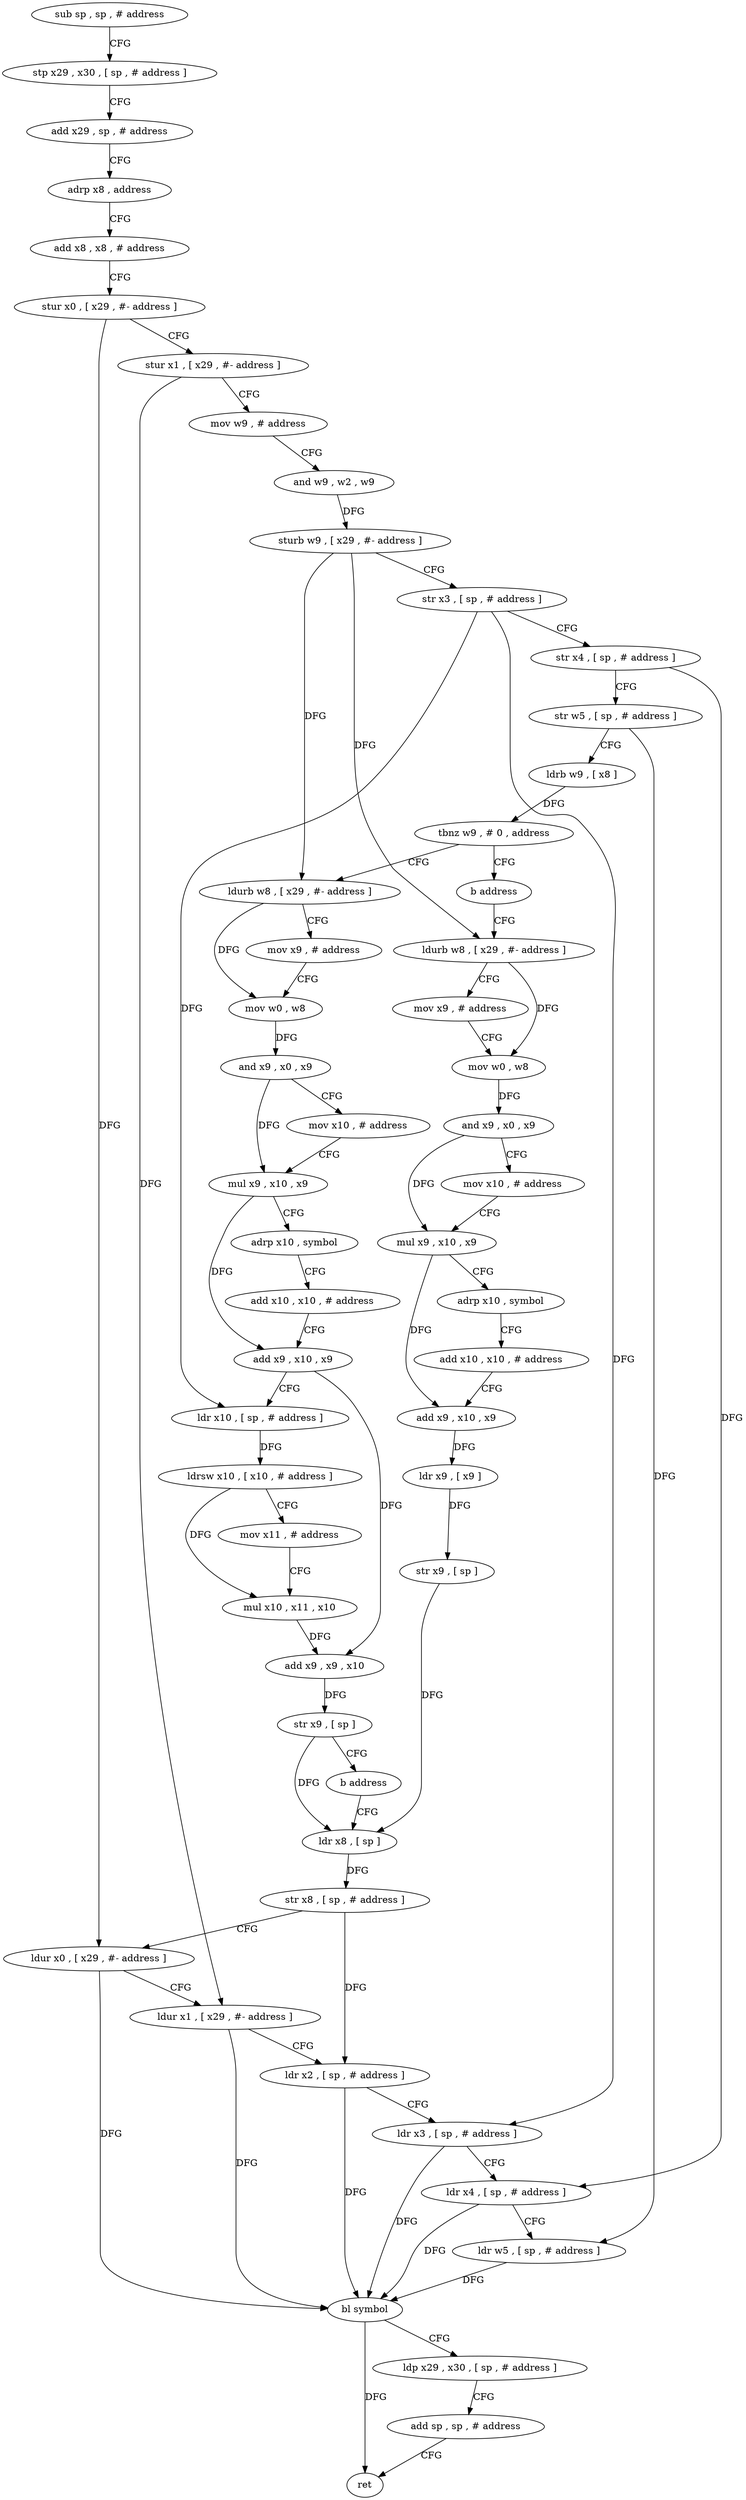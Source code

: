 digraph "func" {
"4252772" [label = "sub sp , sp , # address" ]
"4252776" [label = "stp x29 , x30 , [ sp , # address ]" ]
"4252780" [label = "add x29 , sp , # address" ]
"4252784" [label = "adrp x8 , address" ]
"4252788" [label = "add x8 , x8 , # address" ]
"4252792" [label = "stur x0 , [ x29 , #- address ]" ]
"4252796" [label = "stur x1 , [ x29 , #- address ]" ]
"4252800" [label = "mov w9 , # address" ]
"4252804" [label = "and w9 , w2 , w9" ]
"4252808" [label = "sturb w9 , [ x29 , #- address ]" ]
"4252812" [label = "str x3 , [ sp , # address ]" ]
"4252816" [label = "str x4 , [ sp , # address ]" ]
"4252820" [label = "str w5 , [ sp , # address ]" ]
"4252824" [label = "ldrb w9 , [ x8 ]" ]
"4252828" [label = "tbnz w9 , # 0 , address" ]
"4252836" [label = "ldurb w8 , [ x29 , #- address ]" ]
"4252832" [label = "b address" ]
"4252840" [label = "mov x9 , # address" ]
"4252844" [label = "mov w0 , w8" ]
"4252848" [label = "and x9 , x0 , x9" ]
"4252852" [label = "mov x10 , # address" ]
"4252856" [label = "mul x9 , x10 , x9" ]
"4252860" [label = "adrp x10 , symbol" ]
"4252864" [label = "add x10 , x10 , # address" ]
"4252868" [label = "add x9 , x10 , x9" ]
"4252872" [label = "ldr x10 , [ sp , # address ]" ]
"4252876" [label = "ldrsw x10 , [ x10 , # address ]" ]
"4252880" [label = "mov x11 , # address" ]
"4252884" [label = "mul x10 , x11 , x10" ]
"4252888" [label = "add x9 , x9 , x10" ]
"4252892" [label = "str x9 , [ sp ]" ]
"4252896" [label = "b address" ]
"4252944" [label = "ldr x8 , [ sp ]" ]
"4252900" [label = "ldurb w8 , [ x29 , #- address ]" ]
"4252948" [label = "str x8 , [ sp , # address ]" ]
"4252952" [label = "ldur x0 , [ x29 , #- address ]" ]
"4252956" [label = "ldur x1 , [ x29 , #- address ]" ]
"4252960" [label = "ldr x2 , [ sp , # address ]" ]
"4252964" [label = "ldr x3 , [ sp , # address ]" ]
"4252968" [label = "ldr x4 , [ sp , # address ]" ]
"4252972" [label = "ldr w5 , [ sp , # address ]" ]
"4252976" [label = "bl symbol" ]
"4252980" [label = "ldp x29 , x30 , [ sp , # address ]" ]
"4252984" [label = "add sp , sp , # address" ]
"4252988" [label = "ret" ]
"4252904" [label = "mov x9 , # address" ]
"4252908" [label = "mov w0 , w8" ]
"4252912" [label = "and x9 , x0 , x9" ]
"4252916" [label = "mov x10 , # address" ]
"4252920" [label = "mul x9 , x10 , x9" ]
"4252924" [label = "adrp x10 , symbol" ]
"4252928" [label = "add x10 , x10 , # address" ]
"4252932" [label = "add x9 , x10 , x9" ]
"4252936" [label = "ldr x9 , [ x9 ]" ]
"4252940" [label = "str x9 , [ sp ]" ]
"4252772" -> "4252776" [ label = "CFG" ]
"4252776" -> "4252780" [ label = "CFG" ]
"4252780" -> "4252784" [ label = "CFG" ]
"4252784" -> "4252788" [ label = "CFG" ]
"4252788" -> "4252792" [ label = "CFG" ]
"4252792" -> "4252796" [ label = "CFG" ]
"4252792" -> "4252952" [ label = "DFG" ]
"4252796" -> "4252800" [ label = "CFG" ]
"4252796" -> "4252956" [ label = "DFG" ]
"4252800" -> "4252804" [ label = "CFG" ]
"4252804" -> "4252808" [ label = "DFG" ]
"4252808" -> "4252812" [ label = "CFG" ]
"4252808" -> "4252836" [ label = "DFG" ]
"4252808" -> "4252900" [ label = "DFG" ]
"4252812" -> "4252816" [ label = "CFG" ]
"4252812" -> "4252872" [ label = "DFG" ]
"4252812" -> "4252964" [ label = "DFG" ]
"4252816" -> "4252820" [ label = "CFG" ]
"4252816" -> "4252968" [ label = "DFG" ]
"4252820" -> "4252824" [ label = "CFG" ]
"4252820" -> "4252972" [ label = "DFG" ]
"4252824" -> "4252828" [ label = "DFG" ]
"4252828" -> "4252836" [ label = "CFG" ]
"4252828" -> "4252832" [ label = "CFG" ]
"4252836" -> "4252840" [ label = "CFG" ]
"4252836" -> "4252844" [ label = "DFG" ]
"4252832" -> "4252900" [ label = "CFG" ]
"4252840" -> "4252844" [ label = "CFG" ]
"4252844" -> "4252848" [ label = "DFG" ]
"4252848" -> "4252852" [ label = "CFG" ]
"4252848" -> "4252856" [ label = "DFG" ]
"4252852" -> "4252856" [ label = "CFG" ]
"4252856" -> "4252860" [ label = "CFG" ]
"4252856" -> "4252868" [ label = "DFG" ]
"4252860" -> "4252864" [ label = "CFG" ]
"4252864" -> "4252868" [ label = "CFG" ]
"4252868" -> "4252872" [ label = "CFG" ]
"4252868" -> "4252888" [ label = "DFG" ]
"4252872" -> "4252876" [ label = "DFG" ]
"4252876" -> "4252880" [ label = "CFG" ]
"4252876" -> "4252884" [ label = "DFG" ]
"4252880" -> "4252884" [ label = "CFG" ]
"4252884" -> "4252888" [ label = "DFG" ]
"4252888" -> "4252892" [ label = "DFG" ]
"4252892" -> "4252896" [ label = "CFG" ]
"4252892" -> "4252944" [ label = "DFG" ]
"4252896" -> "4252944" [ label = "CFG" ]
"4252944" -> "4252948" [ label = "DFG" ]
"4252900" -> "4252904" [ label = "CFG" ]
"4252900" -> "4252908" [ label = "DFG" ]
"4252948" -> "4252952" [ label = "CFG" ]
"4252948" -> "4252960" [ label = "DFG" ]
"4252952" -> "4252956" [ label = "CFG" ]
"4252952" -> "4252976" [ label = "DFG" ]
"4252956" -> "4252960" [ label = "CFG" ]
"4252956" -> "4252976" [ label = "DFG" ]
"4252960" -> "4252964" [ label = "CFG" ]
"4252960" -> "4252976" [ label = "DFG" ]
"4252964" -> "4252968" [ label = "CFG" ]
"4252964" -> "4252976" [ label = "DFG" ]
"4252968" -> "4252972" [ label = "CFG" ]
"4252968" -> "4252976" [ label = "DFG" ]
"4252972" -> "4252976" [ label = "DFG" ]
"4252976" -> "4252980" [ label = "CFG" ]
"4252976" -> "4252988" [ label = "DFG" ]
"4252980" -> "4252984" [ label = "CFG" ]
"4252984" -> "4252988" [ label = "CFG" ]
"4252904" -> "4252908" [ label = "CFG" ]
"4252908" -> "4252912" [ label = "DFG" ]
"4252912" -> "4252916" [ label = "CFG" ]
"4252912" -> "4252920" [ label = "DFG" ]
"4252916" -> "4252920" [ label = "CFG" ]
"4252920" -> "4252924" [ label = "CFG" ]
"4252920" -> "4252932" [ label = "DFG" ]
"4252924" -> "4252928" [ label = "CFG" ]
"4252928" -> "4252932" [ label = "CFG" ]
"4252932" -> "4252936" [ label = "DFG" ]
"4252936" -> "4252940" [ label = "DFG" ]
"4252940" -> "4252944" [ label = "DFG" ]
}
